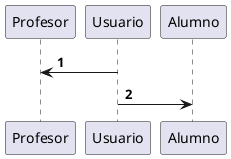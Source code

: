 @startuml
'https://plantuml.com/sequence-diagram

autonumber

Profesor <-Usuario
Usuario -> Alumno
@enduml